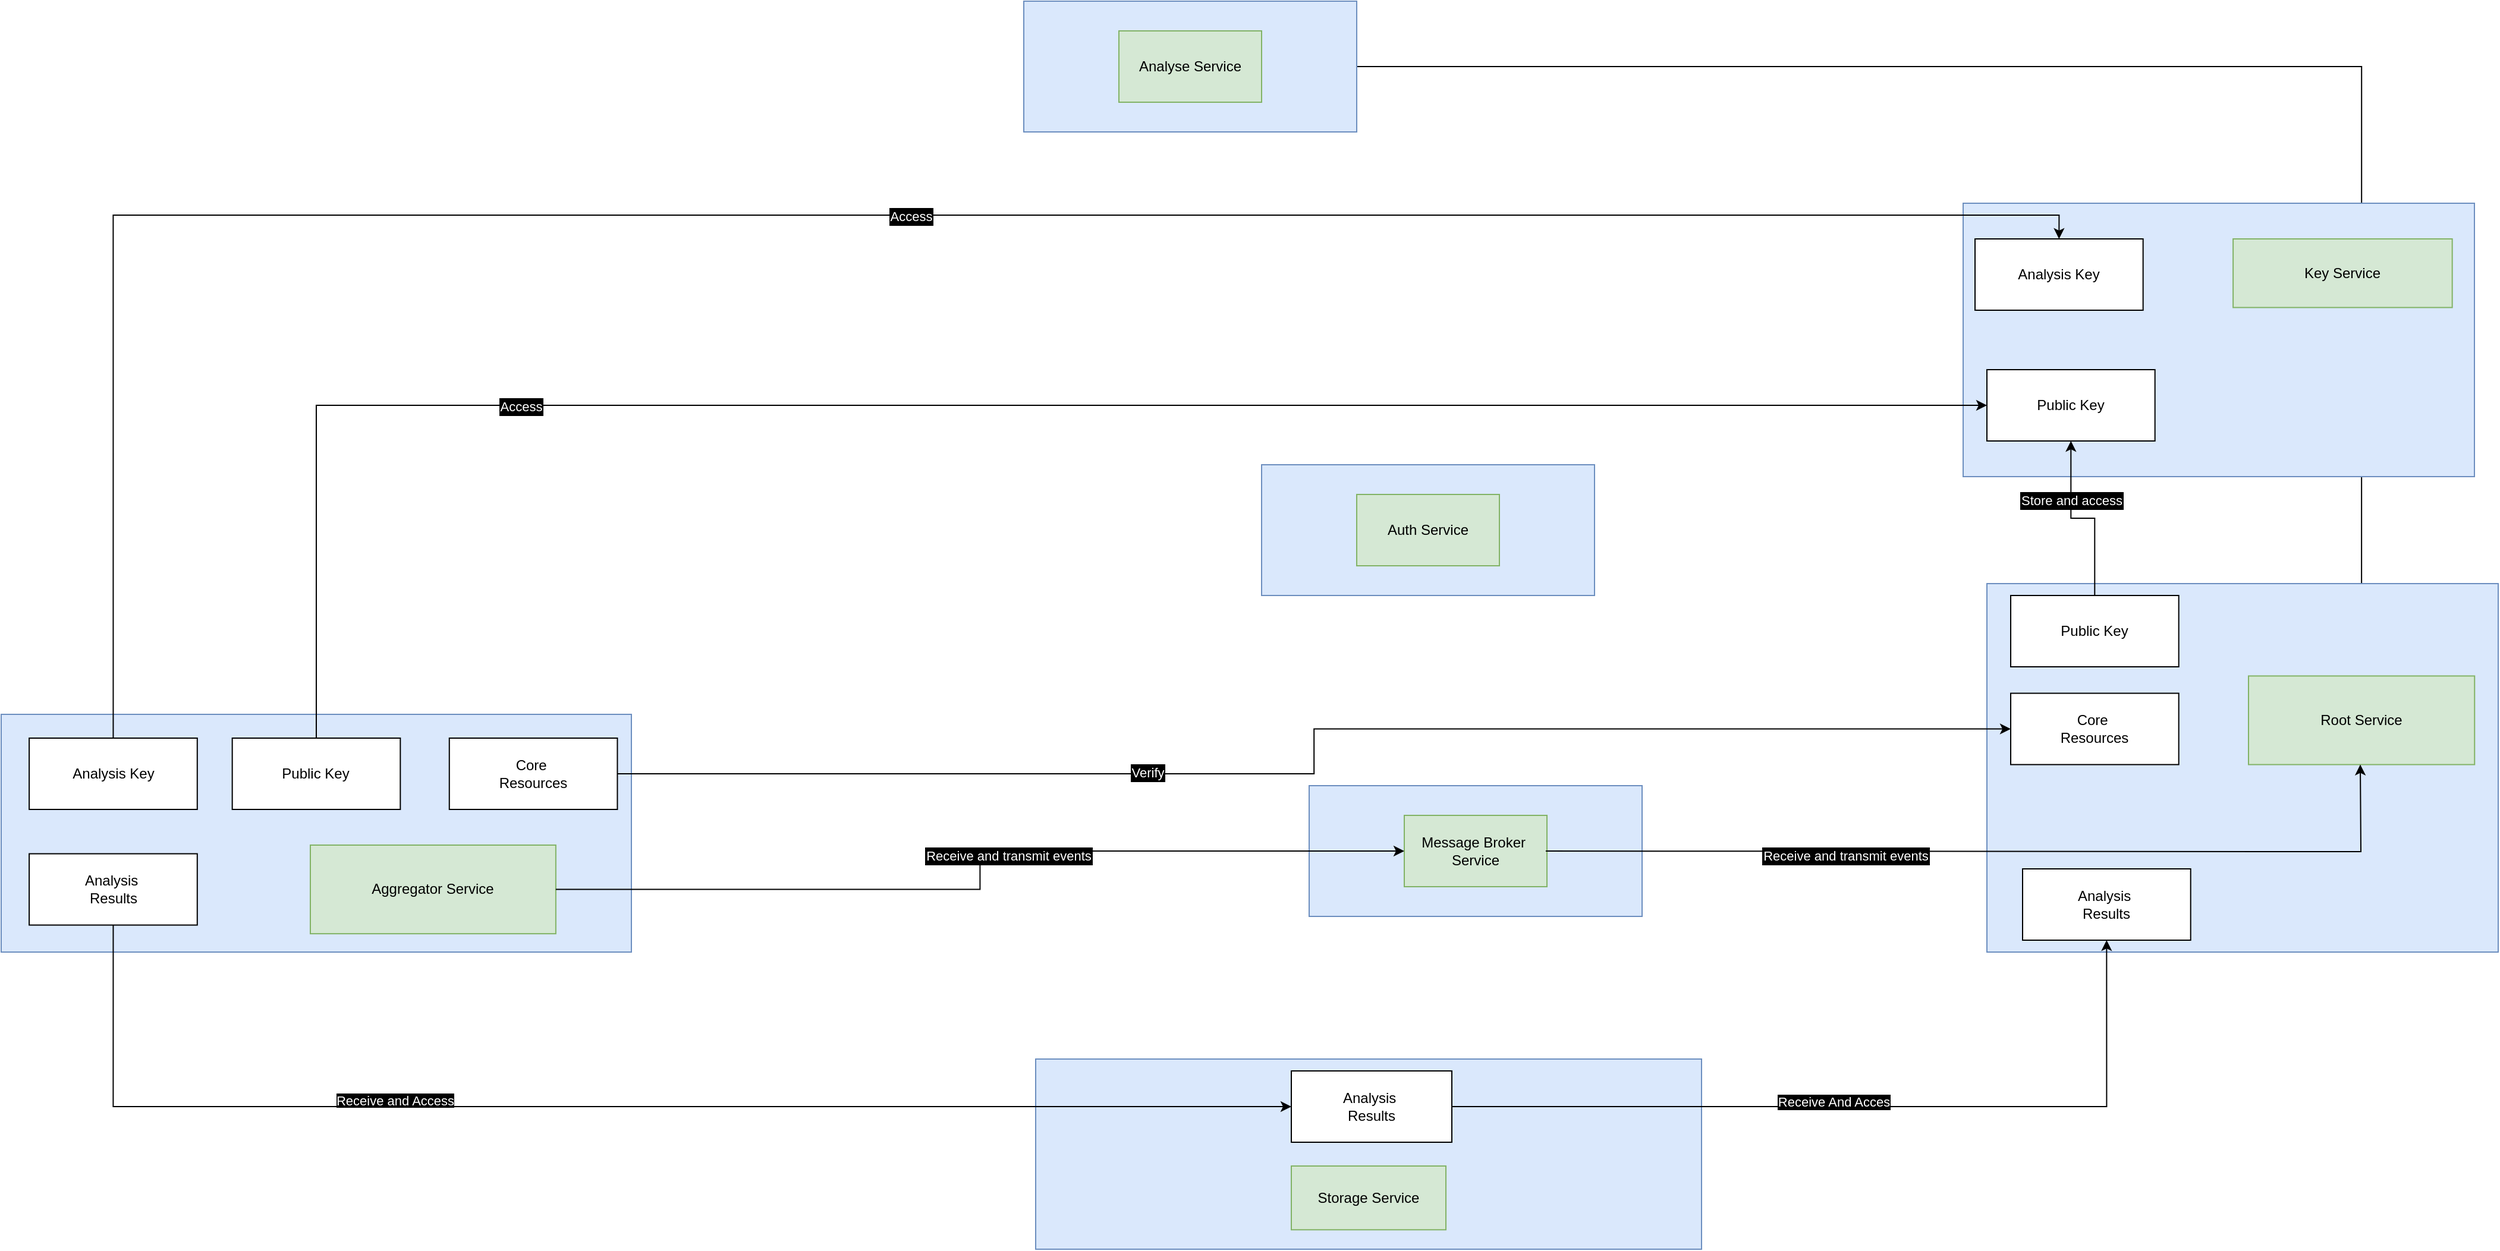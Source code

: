 <mxfile version="16.6.1" type="github">
  <diagram name="Page-1" id="822b0af5-4adb-64df-f703-e8dfc1f81529">
    <mxGraphModel dx="3385" dy="1764" grid="1" gridSize="10" guides="1" tooltips="1" connect="1" arrows="1" fold="1" page="1" pageScale="1" pageWidth="1100" pageHeight="850" background="none" math="0" shadow="0">
      <root>
        <mxCell id="0" />
        <mxCell id="1" parent="0" />
        <mxCell id="oog65j6L7B87XHzVz9v1-70" style="edgeStyle=orthogonalEdgeStyle;rounded=0;orthogonalLoop=1;jettySize=auto;html=1;entryX=1;entryY=0.5;entryDx=0;entryDy=0;fontColor=#FFFFFF;strokeColor=default;exitX=0.5;exitY=0;exitDx=0;exitDy=0;" edge="1" parent="1" source="oog65j6L7B87XHzVz9v1-25" target="oog65j6L7B87XHzVz9v1-69">
          <mxGeometry relative="1" as="geometry" />
        </mxCell>
        <mxCell id="oog65j6L7B87XHzVz9v1-4" value="" style="group" vertex="1" connectable="0" parent="1">
          <mxGeometry x="590" y="150" width="280" height="110" as="geometry" />
        </mxCell>
        <mxCell id="oog65j6L7B87XHzVz9v1-2" value="" style="rounded=0;whiteSpace=wrap;html=1;fillColor=#dae8fc;strokeColor=#6c8ebf;" vertex="1" parent="oog65j6L7B87XHzVz9v1-4">
          <mxGeometry width="280" height="110" as="geometry" />
        </mxCell>
        <mxCell id="oog65j6L7B87XHzVz9v1-3" value="Auth Service" style="rounded=0;whiteSpace=wrap;html=1;fillColor=#d5e8d4;strokeColor=#82b366;" vertex="1" parent="oog65j6L7B87XHzVz9v1-4">
          <mxGeometry x="80" y="25" width="120" height="60" as="geometry" />
        </mxCell>
        <mxCell id="oog65j6L7B87XHzVz9v1-11" value="" style="group" vertex="1" connectable="0" parent="1">
          <mxGeometry x="400" y="650" width="560" height="160" as="geometry" />
        </mxCell>
        <mxCell id="oog65j6L7B87XHzVz9v1-12" value="" style="rounded=0;whiteSpace=wrap;html=1;fillColor=#dae8fc;strokeColor=#6c8ebf;" vertex="1" parent="oog65j6L7B87XHzVz9v1-11">
          <mxGeometry width="560" height="160" as="geometry" />
        </mxCell>
        <mxCell id="oog65j6L7B87XHzVz9v1-13" value="Storage Service" style="rounded=0;whiteSpace=wrap;html=1;fillColor=#d5e8d4;strokeColor=#82b366;" vertex="1" parent="oog65j6L7B87XHzVz9v1-11">
          <mxGeometry x="215" y="90" width="130" height="53.64" as="geometry" />
        </mxCell>
        <mxCell id="oog65j6L7B87XHzVz9v1-23" value="Analysis&amp;nbsp;&lt;br&gt;Results" style="rounded=0;whiteSpace=wrap;html=1;" vertex="1" parent="oog65j6L7B87XHzVz9v1-11">
          <mxGeometry x="215" y="10" width="135" height="60" as="geometry" />
        </mxCell>
        <mxCell id="oog65j6L7B87XHzVz9v1-5" value="" style="group" vertex="1" connectable="0" parent="1">
          <mxGeometry x="1180" y="-70" width="430" height="230" as="geometry" />
        </mxCell>
        <mxCell id="oog65j6L7B87XHzVz9v1-6" value="" style="rounded=0;whiteSpace=wrap;html=1;fillColor=#dae8fc;strokeColor=#6c8ebf;" vertex="1" parent="oog65j6L7B87XHzVz9v1-5">
          <mxGeometry width="430" height="230" as="geometry" />
        </mxCell>
        <mxCell id="oog65j6L7B87XHzVz9v1-30" value="Public Key" style="rounded=0;whiteSpace=wrap;html=1;" vertex="1" parent="oog65j6L7B87XHzVz9v1-5">
          <mxGeometry x="19.996" y="140" width="141.333" height="60" as="geometry" />
        </mxCell>
        <mxCell id="oog65j6L7B87XHzVz9v1-33" value="Analysis Key" style="rounded=0;whiteSpace=wrap;html=1;" vertex="1" parent="oog65j6L7B87XHzVz9v1-5">
          <mxGeometry x="10" y="30" width="141.33" height="60" as="geometry" />
        </mxCell>
        <mxCell id="oog65j6L7B87XHzVz9v1-7" value="Key Service" style="rounded=0;whiteSpace=wrap;html=1;fillColor=#d5e8d4;strokeColor=#82b366;" vertex="1" parent="oog65j6L7B87XHzVz9v1-5">
          <mxGeometry x="227.04" y="30.0" width="184.29" height="57.73" as="geometry" />
        </mxCell>
        <mxCell id="oog65j6L7B87XHzVz9v1-14" value="" style="group" vertex="1" connectable="0" parent="1">
          <mxGeometry x="630" y="420" width="280" height="110" as="geometry" />
        </mxCell>
        <mxCell id="oog65j6L7B87XHzVz9v1-15" value="" style="rounded=0;whiteSpace=wrap;html=1;fillColor=#dae8fc;strokeColor=#6c8ebf;" vertex="1" parent="oog65j6L7B87XHzVz9v1-14">
          <mxGeometry width="280" height="110" as="geometry" />
        </mxCell>
        <mxCell id="oog65j6L7B87XHzVz9v1-16" value="Message Broker&amp;nbsp;&lt;br&gt;Service" style="rounded=0;whiteSpace=wrap;html=1;fillColor=#d5e8d4;strokeColor=#82b366;" vertex="1" parent="oog65j6L7B87XHzVz9v1-14">
          <mxGeometry x="80" y="25" width="120" height="60" as="geometry" />
        </mxCell>
        <mxCell id="oog65j6L7B87XHzVz9v1-17" value="" style="group" vertex="1" connectable="0" parent="1">
          <mxGeometry x="-470" y="360" width="530" height="200" as="geometry" />
        </mxCell>
        <mxCell id="oog65j6L7B87XHzVz9v1-18" value="" style="rounded=0;whiteSpace=wrap;html=1;fillColor=#dae8fc;strokeColor=#6c8ebf;" vertex="1" parent="oog65j6L7B87XHzVz9v1-17">
          <mxGeometry width="530" height="200" as="geometry" />
        </mxCell>
        <mxCell id="oog65j6L7B87XHzVz9v1-19" value="Aggregator Service" style="rounded=0;whiteSpace=wrap;html=1;fillColor=#d5e8d4;strokeColor=#82b366;" vertex="1" parent="oog65j6L7B87XHzVz9v1-17">
          <mxGeometry x="260" y="110.01" width="206.44" height="74.55" as="geometry" />
        </mxCell>
        <mxCell id="oog65j6L7B87XHzVz9v1-21" value="Analysis Key" style="rounded=0;whiteSpace=wrap;html=1;" vertex="1" parent="oog65j6L7B87XHzVz9v1-17">
          <mxGeometry x="23.559" y="20" width="141.333" height="60" as="geometry" />
        </mxCell>
        <mxCell id="oog65j6L7B87XHzVz9v1-22" value="Public Key" style="rounded=0;whiteSpace=wrap;html=1;" vertex="1" parent="oog65j6L7B87XHzVz9v1-17">
          <mxGeometry x="194.336" y="20" width="141.333" height="60" as="geometry" />
        </mxCell>
        <mxCell id="oog65j6L7B87XHzVz9v1-24" value="Core&amp;nbsp;&lt;br&gt;Resources" style="rounded=0;whiteSpace=wrap;html=1;" vertex="1" parent="oog65j6L7B87XHzVz9v1-17">
          <mxGeometry x="376.886" y="20" width="141.333" height="60" as="geometry" />
        </mxCell>
        <mxCell id="oog65j6L7B87XHzVz9v1-41" value="Analysis&amp;nbsp;&lt;br&gt;Results" style="rounded=0;whiteSpace=wrap;html=1;" vertex="1" parent="oog65j6L7B87XHzVz9v1-17">
          <mxGeometry x="23.559" y="117.28" width="141.333" height="60" as="geometry" />
        </mxCell>
        <mxCell id="oog65j6L7B87XHzVz9v1-31" style="edgeStyle=orthogonalEdgeStyle;rounded=0;orthogonalLoop=1;jettySize=auto;html=1;exitX=0.5;exitY=0;exitDx=0;exitDy=0;entryX=0;entryY=0.5;entryDx=0;entryDy=0;" edge="1" parent="1" source="oog65j6L7B87XHzVz9v1-22" target="oog65j6L7B87XHzVz9v1-30">
          <mxGeometry relative="1" as="geometry" />
        </mxCell>
        <mxCell id="oog65j6L7B87XHzVz9v1-32" value="Access" style="edgeLabel;html=1;align=center;verticalAlign=middle;resizable=0;points=[];labelBackgroundColor=#000000;fontColor=#FFFFFF;labelBorderColor=default;" vertex="1" connectable="0" parent="oog65j6L7B87XHzVz9v1-31">
          <mxGeometry x="-0.465" y="-1" relative="1" as="geometry">
            <mxPoint x="1" as="offset" />
          </mxGeometry>
        </mxCell>
        <mxCell id="oog65j6L7B87XHzVz9v1-34" value="" style="group" vertex="1" connectable="0" parent="1">
          <mxGeometry x="1200" y="250" width="430" height="310" as="geometry" />
        </mxCell>
        <mxCell id="oog65j6L7B87XHzVz9v1-9" value="" style="rounded=0;whiteSpace=wrap;html=1;fillColor=#dae8fc;strokeColor=#6c8ebf;" vertex="1" parent="oog65j6L7B87XHzVz9v1-34">
          <mxGeometry width="430" height="310" as="geometry" />
        </mxCell>
        <mxCell id="oog65j6L7B87XHzVz9v1-25" value="Root Service" style="rounded=0;whiteSpace=wrap;html=1;fillColor=#d5e8d4;strokeColor=#82b366;" vertex="1" parent="oog65j6L7B87XHzVz9v1-34">
          <mxGeometry x="219.996" y="77.72" width="190.129" height="74.55" as="geometry" />
        </mxCell>
        <mxCell id="oog65j6L7B87XHzVz9v1-27" value="Public Key" style="rounded=0;whiteSpace=wrap;html=1;" vertex="1" parent="oog65j6L7B87XHzVz9v1-34">
          <mxGeometry x="19.996" y="10" width="141.333" height="60" as="geometry" />
        </mxCell>
        <mxCell id="oog65j6L7B87XHzVz9v1-28" value="Core&amp;nbsp;&lt;br&gt;Resources" style="rounded=0;whiteSpace=wrap;html=1;" vertex="1" parent="oog65j6L7B87XHzVz9v1-34">
          <mxGeometry x="19.996" y="92.27" width="141.333" height="60" as="geometry" />
        </mxCell>
        <mxCell id="oog65j6L7B87XHzVz9v1-29" value="Analysis&amp;nbsp;&lt;br&gt;Results" style="rounded=0;whiteSpace=wrap;html=1;" vertex="1" parent="oog65j6L7B87XHzVz9v1-34">
          <mxGeometry x="29.999" y="240" width="141.333" height="60" as="geometry" />
        </mxCell>
        <mxCell id="oog65j6L7B87XHzVz9v1-35" style="edgeStyle=orthogonalEdgeStyle;rounded=0;orthogonalLoop=1;jettySize=auto;html=1;fontColor=#FFFFFF;" edge="1" parent="1" source="oog65j6L7B87XHzVz9v1-24" target="oog65j6L7B87XHzVz9v1-28">
          <mxGeometry relative="1" as="geometry" />
        </mxCell>
        <mxCell id="oog65j6L7B87XHzVz9v1-36" value="&lt;span style=&quot;&quot;&gt;Verify&lt;/span&gt;" style="edgeLabel;html=1;align=center;verticalAlign=middle;resizable=0;points=[];fontColor=#FFFFFF;labelBorderColor=default;labelBackgroundColor=#000000;" vertex="1" connectable="0" parent="oog65j6L7B87XHzVz9v1-35">
          <mxGeometry x="-0.261" y="1" relative="1" as="geometry">
            <mxPoint x="-1" as="offset" />
          </mxGeometry>
        </mxCell>
        <mxCell id="oog65j6L7B87XHzVz9v1-37" style="edgeStyle=orthogonalEdgeStyle;rounded=0;orthogonalLoop=1;jettySize=auto;html=1;entryX=0.5;entryY=1;entryDx=0;entryDy=0;fontColor=#FFFFFF;exitX=1;exitY=0.5;exitDx=0;exitDy=0;" edge="1" parent="1" source="oog65j6L7B87XHzVz9v1-23" target="oog65j6L7B87XHzVz9v1-29">
          <mxGeometry relative="1" as="geometry" />
        </mxCell>
        <mxCell id="oog65j6L7B87XHzVz9v1-38" value="Receive And Acces" style="edgeLabel;html=1;align=center;verticalAlign=middle;resizable=0;points=[];fontColor=#FFFFFF;labelBackgroundColor=#000000;" vertex="1" connectable="0" parent="oog65j6L7B87XHzVz9v1-37">
          <mxGeometry x="-0.069" y="4" relative="1" as="geometry">
            <mxPoint x="-1" as="offset" />
          </mxGeometry>
        </mxCell>
        <mxCell id="oog65j6L7B87XHzVz9v1-42" style="edgeStyle=orthogonalEdgeStyle;rounded=0;orthogonalLoop=1;jettySize=auto;html=1;entryX=0;entryY=0.5;entryDx=0;entryDy=0;fontColor=#FFFFFF;exitX=0.5;exitY=1;exitDx=0;exitDy=0;" edge="1" parent="1" source="oog65j6L7B87XHzVz9v1-41" target="oog65j6L7B87XHzVz9v1-23">
          <mxGeometry relative="1" as="geometry" />
        </mxCell>
        <mxCell id="oog65j6L7B87XHzVz9v1-43" value="&lt;span style=&quot;background-color: rgb(0 , 0 , 0)&quot;&gt;Receive and Access&lt;/span&gt;" style="edgeLabel;html=1;align=center;verticalAlign=middle;resizable=0;points=[];fontColor=#FFFFFF;" vertex="1" connectable="0" parent="oog65j6L7B87XHzVz9v1-42">
          <mxGeometry x="-0.32" y="5" relative="1" as="geometry">
            <mxPoint as="offset" />
          </mxGeometry>
        </mxCell>
        <mxCell id="oog65j6L7B87XHzVz9v1-45" style="edgeStyle=orthogonalEdgeStyle;rounded=0;orthogonalLoop=1;jettySize=auto;html=1;fontColor=#FFFFFF;strokeColor=default;entryX=0;entryY=0.5;entryDx=0;entryDy=0;" edge="1" parent="1" source="oog65j6L7B87XHzVz9v1-19" target="oog65j6L7B87XHzVz9v1-16">
          <mxGeometry relative="1" as="geometry" />
        </mxCell>
        <mxCell id="oog65j6L7B87XHzVz9v1-59" value="&lt;span style=&quot;&quot;&gt;Receive and transmit events&lt;/span&gt;" style="edgeLabel;html=1;align=center;verticalAlign=middle;resizable=0;points=[];fontColor=#FFFFFF;labelBorderColor=default;labelBackgroundColor=#000000;" vertex="1" connectable="0" parent="oog65j6L7B87XHzVz9v1-45">
          <mxGeometry x="0.105" y="-4" relative="1" as="geometry">
            <mxPoint x="1" as="offset" />
          </mxGeometry>
        </mxCell>
        <mxCell id="oog65j6L7B87XHzVz9v1-60" style="edgeStyle=orthogonalEdgeStyle;rounded=0;orthogonalLoop=1;jettySize=auto;html=1;exitX=1;exitY=0.5;exitDx=0;exitDy=0;fontColor=#FFFFFF;strokeColor=default;" edge="1" parent="1">
          <mxGeometry relative="1" as="geometry">
            <mxPoint x="829" y="475" as="sourcePoint" />
            <mxPoint x="1514.0" y="402.27" as="targetPoint" />
          </mxGeometry>
        </mxCell>
        <mxCell id="oog65j6L7B87XHzVz9v1-62" value="Receive and transmit events" style="edgeLabel;html=1;align=center;verticalAlign=middle;resizable=0;points=[];fontColor=#FFFFFF;labelBackgroundColor=#000000;spacing=2;labelBorderColor=default;" vertex="1" connectable="0" parent="oog65j6L7B87XHzVz9v1-60">
          <mxGeometry x="-0.336" y="-4" relative="1" as="geometry">
            <mxPoint as="offset" />
          </mxGeometry>
        </mxCell>
        <mxCell id="oog65j6L7B87XHzVz9v1-63" style="edgeStyle=orthogonalEdgeStyle;rounded=0;orthogonalLoop=1;jettySize=auto;html=1;entryX=0.5;entryY=0;entryDx=0;entryDy=0;fontColor=#FFFFFF;strokeColor=default;exitX=0.5;exitY=0;exitDx=0;exitDy=0;" edge="1" parent="1" source="oog65j6L7B87XHzVz9v1-21" target="oog65j6L7B87XHzVz9v1-33">
          <mxGeometry relative="1" as="geometry" />
        </mxCell>
        <mxCell id="oog65j6L7B87XHzVz9v1-64" value="Access" style="edgeLabel;html=1;align=center;verticalAlign=middle;resizable=0;points=[];fontColor=#FFFFFF;labelBackgroundColor=#000000;labelBorderColor=default;" vertex="1" connectable="0" parent="oog65j6L7B87XHzVz9v1-63">
          <mxGeometry x="0.06" y="-1" relative="1" as="geometry">
            <mxPoint as="offset" />
          </mxGeometry>
        </mxCell>
        <mxCell id="oog65j6L7B87XHzVz9v1-65" style="edgeStyle=orthogonalEdgeStyle;rounded=0;orthogonalLoop=1;jettySize=auto;html=1;fontColor=#FFFFFF;strokeColor=default;" edge="1" parent="1" source="oog65j6L7B87XHzVz9v1-27" target="oog65j6L7B87XHzVz9v1-30">
          <mxGeometry relative="1" as="geometry" />
        </mxCell>
        <mxCell id="oog65j6L7B87XHzVz9v1-66" value="Store and access" style="edgeLabel;html=1;align=center;verticalAlign=middle;resizable=0;points=[];fontColor=#FFFFFF;labelBackgroundColor=#000000;labelBorderColor=default;" vertex="1" connectable="0" parent="oog65j6L7B87XHzVz9v1-65">
          <mxGeometry x="0.345" relative="1" as="geometry">
            <mxPoint y="1" as="offset" />
          </mxGeometry>
        </mxCell>
        <mxCell id="oog65j6L7B87XHzVz9v1-67" value="" style="group" vertex="1" connectable="0" parent="1">
          <mxGeometry x="390" y="-240" width="280" height="110" as="geometry" />
        </mxCell>
        <mxCell id="oog65j6L7B87XHzVz9v1-68" value="" style="rounded=0;whiteSpace=wrap;html=1;fillColor=#dae8fc;strokeColor=#6c8ebf;" vertex="1" parent="oog65j6L7B87XHzVz9v1-67">
          <mxGeometry width="280" height="110" as="geometry" />
        </mxCell>
        <mxCell id="oog65j6L7B87XHzVz9v1-69" value="Analyse Service" style="rounded=0;whiteSpace=wrap;html=1;fillColor=#d5e8d4;strokeColor=#82b366;" vertex="1" parent="oog65j6L7B87XHzVz9v1-67">
          <mxGeometry x="80" y="25" width="120" height="60" as="geometry" />
        </mxCell>
      </root>
    </mxGraphModel>
  </diagram>
</mxfile>
